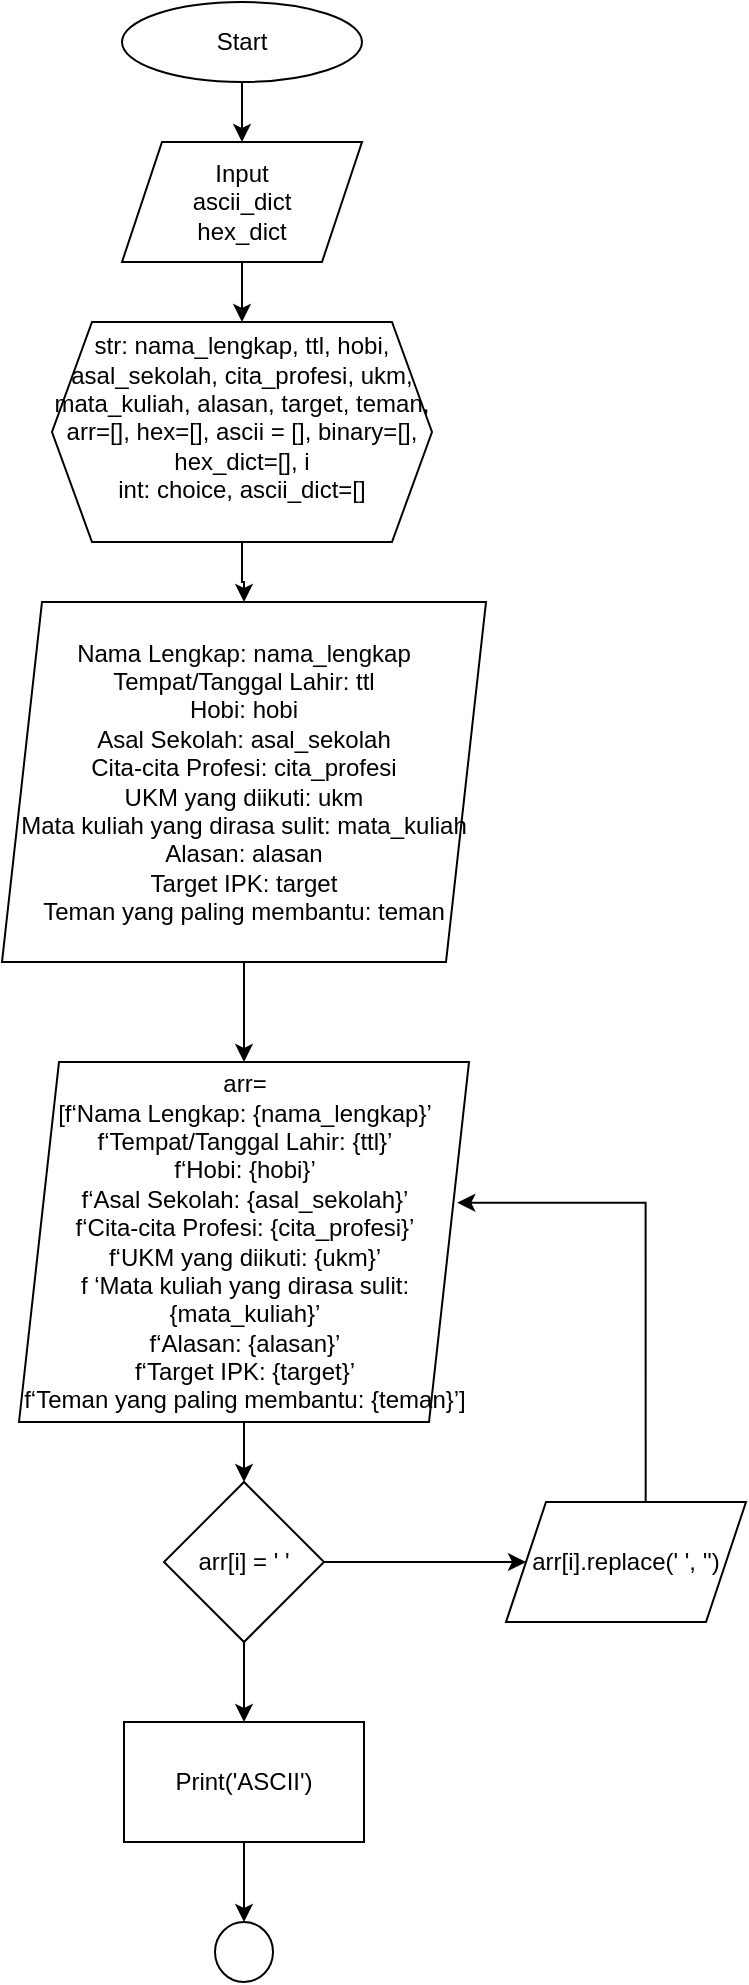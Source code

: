 <mxfile version="24.8.3" pages="2">
  <diagram name="Page-1" id="NLbYfErte86f2kQAr265">
    <mxGraphModel dx="933" dy="422" grid="1" gridSize="10" guides="1" tooltips="1" connect="1" arrows="1" fold="1" page="1" pageScale="1" pageWidth="850" pageHeight="1100" math="0" shadow="0">
      <root>
        <mxCell id="0" />
        <mxCell id="1" parent="0" />
        <mxCell id="FzCeEhtOzYGebA41FtpX-1" value="" style="edgeStyle=orthogonalEdgeStyle;rounded=0;orthogonalLoop=1;jettySize=auto;html=1;" parent="1" source="e-RFzEgXo59aqeGIlqi0-1" target="e-RFzEgXo59aqeGIlqi0-8" edge="1">
          <mxGeometry relative="1" as="geometry" />
        </mxCell>
        <mxCell id="e-RFzEgXo59aqeGIlqi0-1" value="Start" style="ellipse;whiteSpace=wrap;html=1;" parent="1" vertex="1">
          <mxGeometry x="340" y="50" width="120" height="40" as="geometry" />
        </mxCell>
        <mxCell id="FzCeEhtOzYGebA41FtpX-3" value="" style="edgeStyle=orthogonalEdgeStyle;rounded=0;orthogonalLoop=1;jettySize=auto;html=1;" parent="1" source="e-RFzEgXo59aqeGIlqi0-2" target="e-RFzEgXo59aqeGIlqi0-4" edge="1">
          <mxGeometry relative="1" as="geometry" />
        </mxCell>
        <mxCell id="e-RFzEgXo59aqeGIlqi0-2" value="&lt;div&gt;str: nama_lengkap, ttl, hobi, asal_sekolah, cita_profesi, ukm, mata_kuliah, alasan, target, teman, arr=[], hex=[], ascii = [], binary=[], hex_dict=[], i&lt;/div&gt;&lt;div&gt;int: choice, ascii_dict=[]&lt;/div&gt;&lt;div&gt;&lt;br&gt;&lt;/div&gt;" style="shape=hexagon;perimeter=hexagonPerimeter2;whiteSpace=wrap;html=1;fixedSize=1;" parent="1" vertex="1">
          <mxGeometry x="305" y="210" width="190" height="110" as="geometry" />
        </mxCell>
        <mxCell id="FzCeEhtOzYGebA41FtpX-6" value="" style="edgeStyle=orthogonalEdgeStyle;rounded=0;orthogonalLoop=1;jettySize=auto;html=1;" parent="1" source="e-RFzEgXo59aqeGIlqi0-4" target="FzCeEhtOzYGebA41FtpX-5" edge="1">
          <mxGeometry relative="1" as="geometry" />
        </mxCell>
        <mxCell id="e-RFzEgXo59aqeGIlqi0-4" value="&lt;div&gt;Nama Lengkap: nama_lengkap&lt;/div&gt;&lt;div&gt;Tempat/Tanggal Lahir: ttl&lt;/div&gt;&lt;div&gt;Hobi: hobi&lt;/div&gt;&lt;div&gt;Asal Sekolah: asal_sekolah&lt;/div&gt;&lt;div&gt;Cita-cita Profesi: cita_profesi&lt;/div&gt;&lt;div&gt;UKM yang diikuti: ukm&lt;/div&gt;&lt;div&gt;Mata kuliah yang dirasa sulit: mata_kuliah&lt;/div&gt;&lt;div&gt;Alasan: alasan&lt;/div&gt;&lt;div&gt;Target IPK: target&lt;/div&gt;&lt;div&gt;Teman yang paling membantu: teman&lt;/div&gt;" style="shape=parallelogram;perimeter=parallelogramPerimeter;whiteSpace=wrap;html=1;fixedSize=1;" parent="1" vertex="1">
          <mxGeometry x="280" y="350" width="242" height="180" as="geometry" />
        </mxCell>
        <mxCell id="FzCeEhtOzYGebA41FtpX-2" value="" style="edgeStyle=orthogonalEdgeStyle;rounded=0;orthogonalLoop=1;jettySize=auto;html=1;" parent="1" source="e-RFzEgXo59aqeGIlqi0-8" target="e-RFzEgXo59aqeGIlqi0-2" edge="1">
          <mxGeometry relative="1" as="geometry" />
        </mxCell>
        <mxCell id="e-RFzEgXo59aqeGIlqi0-8" value="Input&lt;div&gt;ascii_dict&lt;/div&gt;&lt;div&gt;hex_dict&lt;/div&gt;" style="shape=parallelogram;perimeter=parallelogramPerimeter;whiteSpace=wrap;html=1;fixedSize=1;" parent="1" vertex="1">
          <mxGeometry x="340" y="120" width="120" height="60" as="geometry" />
        </mxCell>
        <mxCell id="nr89RPBQDYeujVNrXuJ4-3" value="" style="edgeStyle=orthogonalEdgeStyle;rounded=0;orthogonalLoop=1;jettySize=auto;html=1;" edge="1" parent="1" source="FzCeEhtOzYGebA41FtpX-5" target="nr89RPBQDYeujVNrXuJ4-2">
          <mxGeometry relative="1" as="geometry" />
        </mxCell>
        <mxCell id="FzCeEhtOzYGebA41FtpX-5" value="arr=&#xa;[f‘Nama Lengkap: {nama_lengkap}’&#xa;f‘Tempat/Tanggal Lahir: {ttl}’&#xa;f‘Hobi: {hobi}’&#xa;f‘Asal Sekolah: {asal_sekolah}’&#xa;f‘Cita-cita Profesi: {cita_profesi}’&#xa;f‘UKM yang diikuti: {ukm}’&#xa;f ‘Mata kuliah yang dirasa sulit: {mata_kuliah}’&#xa;f‘Alasan: {alasan}’&#xa;f‘Target IPK: {target}’&#xa;f‘Teman yang paling membantu: {teman}’]" style="shape=parallelogram;perimeter=parallelogramPerimeter;whiteSpace=wrap;html=1;fixedSize=1;" parent="1" vertex="1">
          <mxGeometry x="288.5" y="580" width="225" height="180" as="geometry" />
        </mxCell>
        <mxCell id="nr89RPBQDYeujVNrXuJ4-5" value="" style="edgeStyle=orthogonalEdgeStyle;rounded=0;orthogonalLoop=1;jettySize=auto;html=1;" edge="1" parent="1" source="nr89RPBQDYeujVNrXuJ4-2" target="nr89RPBQDYeujVNrXuJ4-4">
          <mxGeometry relative="1" as="geometry" />
        </mxCell>
        <mxCell id="M8_m2ENC0i7t5kcK-tPY-2" value="" style="edgeStyle=orthogonalEdgeStyle;rounded=0;orthogonalLoop=1;jettySize=auto;html=1;" edge="1" parent="1" source="nr89RPBQDYeujVNrXuJ4-2" target="M8_m2ENC0i7t5kcK-tPY-1">
          <mxGeometry relative="1" as="geometry" />
        </mxCell>
        <mxCell id="nr89RPBQDYeujVNrXuJ4-2" value="arr[i] = &#39; &#39;" style="rhombus;whiteSpace=wrap;html=1;" vertex="1" parent="1">
          <mxGeometry x="361" y="790" width="80" height="80" as="geometry" />
        </mxCell>
        <mxCell id="nr89RPBQDYeujVNrXuJ4-8" value="" style="edgeStyle=orthogonalEdgeStyle;rounded=0;orthogonalLoop=1;jettySize=auto;html=1;exitX=0.582;exitY=0.015;exitDx=0;exitDy=0;exitPerimeter=0;entryX=0.974;entryY=0.391;entryDx=0;entryDy=0;entryPerimeter=0;" edge="1" parent="1" source="nr89RPBQDYeujVNrXuJ4-4" target="FzCeEhtOzYGebA41FtpX-5">
          <mxGeometry relative="1" as="geometry">
            <mxPoint x="602" y="790" as="sourcePoint" />
            <mxPoint x="532" y="650" as="targetPoint" />
            <Array as="points">
              <mxPoint x="602" y="650" />
            </Array>
          </mxGeometry>
        </mxCell>
        <mxCell id="nr89RPBQDYeujVNrXuJ4-4" value="arr[i].replace(&#39; &#39;, &#39;&#39;)" style="shape=parallelogram;perimeter=parallelogramPerimeter;whiteSpace=wrap;html=1;fixedSize=1;" vertex="1" parent="1">
          <mxGeometry x="532" y="800" width="120" height="60" as="geometry" />
        </mxCell>
        <mxCell id="TGNnajkk_BWmFQCVkguN-4" value="" style="edgeStyle=orthogonalEdgeStyle;rounded=0;orthogonalLoop=1;jettySize=auto;html=1;" edge="1" parent="1" source="M8_m2ENC0i7t5kcK-tPY-1" target="TGNnajkk_BWmFQCVkguN-3">
          <mxGeometry relative="1" as="geometry" />
        </mxCell>
        <mxCell id="M8_m2ENC0i7t5kcK-tPY-1" value="Print(&#39;ASCII&#39;)" style="rounded=0;whiteSpace=wrap;html=1;" vertex="1" parent="1">
          <mxGeometry x="341" y="910" width="120" height="60" as="geometry" />
        </mxCell>
        <mxCell id="TGNnajkk_BWmFQCVkguN-3" value="" style="ellipse;whiteSpace=wrap;html=1;rounded=0;" vertex="1" parent="1">
          <mxGeometry x="386.5" y="1010" width="29" height="30" as="geometry" />
        </mxCell>
      </root>
    </mxGraphModel>
  </diagram>
  <diagram id="F2Xec6qy9dTMnJSmgC8s" name="Page-2">
    <mxGraphModel dx="747" dy="337" grid="1" gridSize="10" guides="1" tooltips="1" connect="1" arrows="1" fold="1" page="1" pageScale="1" pageWidth="850" pageHeight="1100" math="0" shadow="0">
      <root>
        <mxCell id="0" />
        <mxCell id="1" parent="0" />
        <mxCell id="L-ubrw7Sf7KJpDMomgyH-6" value="" style="edgeStyle=orthogonalEdgeStyle;rounded=0;orthogonalLoop=1;jettySize=auto;html=1;" edge="1" parent="1" source="L-ubrw7Sf7KJpDMomgyH-1" target="L-ubrw7Sf7KJpDMomgyH-3">
          <mxGeometry relative="1" as="geometry" />
        </mxCell>
        <mxCell id="L-ubrw7Sf7KJpDMomgyH-1" value="" style="ellipse;whiteSpace=wrap;html=1;aspect=fixed;" vertex="1" parent="1">
          <mxGeometry x="240" y="30" width="30" height="30" as="geometry" />
        </mxCell>
        <mxCell id="L-ubrw7Sf7KJpDMomgyH-7" value="" style="edgeStyle=orthogonalEdgeStyle;rounded=0;orthogonalLoop=1;jettySize=auto;html=1;" edge="1" parent="1" source="L-ubrw7Sf7KJpDMomgyH-3" target="L-ubrw7Sf7KJpDMomgyH-5">
          <mxGeometry relative="1" as="geometry" />
        </mxCell>
        <mxCell id="L-ubrw7Sf7KJpDMomgyH-3" value="For word in arr" style="rounded=0;whiteSpace=wrap;html=1;" vertex="1" parent="1">
          <mxGeometry x="195" y="100" width="120" height="60" as="geometry" />
        </mxCell>
        <mxCell id="7QTjGNmi5XcqYx-SAbA0-6" value="" style="edgeStyle=orthogonalEdgeStyle;rounded=0;orthogonalLoop=1;jettySize=auto;html=1;" edge="1" parent="1" source="L-ubrw7Sf7KJpDMomgyH-4" target="L-ubrw7Sf7KJpDMomgyH-10">
          <mxGeometry relative="1" as="geometry" />
        </mxCell>
        <mxCell id="L-ubrw7Sf7KJpDMomgyH-4" value="For word in arr" style="rounded=0;whiteSpace=wrap;html=1;" vertex="1" parent="1">
          <mxGeometry x="195" y="690" width="120" height="60" as="geometry" />
        </mxCell>
        <mxCell id="L-ubrw7Sf7KJpDMomgyH-9" value="" style="edgeStyle=orthogonalEdgeStyle;rounded=0;orthogonalLoop=1;jettySize=auto;html=1;" edge="1" parent="1" source="L-ubrw7Sf7KJpDMomgyH-5" target="L-ubrw7Sf7KJpDMomgyH-8">
          <mxGeometry relative="1" as="geometry" />
        </mxCell>
        <mxCell id="L-ubrw7Sf7KJpDMomgyH-5" value="For char in word" style="rounded=0;whiteSpace=wrap;html=1;" vertex="1" parent="1">
          <mxGeometry x="195" y="200" width="120" height="60" as="geometry" />
        </mxCell>
        <mxCell id="L-ubrw7Sf7KJpDMomgyH-12" value="" style="edgeStyle=orthogonalEdgeStyle;rounded=0;orthogonalLoop=1;jettySize=auto;html=1;" edge="1" parent="1" source="L-ubrw7Sf7KJpDMomgyH-8">
          <mxGeometry relative="1" as="geometry">
            <mxPoint x="190" y="130" as="targetPoint" />
            <Array as="points">
              <mxPoint x="71" y="330" />
            </Array>
          </mxGeometry>
        </mxCell>
        <mxCell id="L-ubrw7Sf7KJpDMomgyH-16" value="" style="edgeStyle=orthogonalEdgeStyle;rounded=0;orthogonalLoop=1;jettySize=auto;html=1;" edge="1" parent="1" source="L-ubrw7Sf7KJpDMomgyH-8" target="L-ubrw7Sf7KJpDMomgyH-13">
          <mxGeometry relative="1" as="geometry" />
        </mxCell>
        <mxCell id="L-ubrw7Sf7KJpDMomgyH-8" value="char in ascii_dict" style="rhombus;whiteSpace=wrap;html=1;" vertex="1" parent="1">
          <mxGeometry x="215" y="290" width="80" height="80" as="geometry" />
        </mxCell>
        <mxCell id="7QTjGNmi5XcqYx-SAbA0-8" value="" style="edgeStyle=orthogonalEdgeStyle;rounded=0;orthogonalLoop=1;jettySize=auto;html=1;" edge="1" parent="1" source="L-ubrw7Sf7KJpDMomgyH-10" target="7QTjGNmi5XcqYx-SAbA0-7">
          <mxGeometry relative="1" as="geometry" />
        </mxCell>
        <mxCell id="L-ubrw7Sf7KJpDMomgyH-10" value="For char in word" style="rounded=0;whiteSpace=wrap;html=1;" vertex="1" parent="1">
          <mxGeometry x="195" y="780" width="120" height="60" as="geometry" />
        </mxCell>
        <mxCell id="7QTjGNmi5XcqYx-SAbA0-3" value="" style="edgeStyle=orthogonalEdgeStyle;rounded=0;orthogonalLoop=1;jettySize=auto;html=1;" edge="1" parent="1" source="L-ubrw7Sf7KJpDMomgyH-13" target="7QTjGNmi5XcqYx-SAbA0-2">
          <mxGeometry relative="1" as="geometry" />
        </mxCell>
        <mxCell id="L-ubrw7Sf7KJpDMomgyH-13" value="ascii = ascii.append(word)" style="shape=parallelogram;perimeter=parallelogramPerimeter;whiteSpace=wrap;html=1;fixedSize=1;" vertex="1" parent="1">
          <mxGeometry x="195" y="410" width="120" height="60" as="geometry" />
        </mxCell>
        <mxCell id="7QTjGNmi5XcqYx-SAbA0-5" value="" style="edgeStyle=orthogonalEdgeStyle;rounded=0;orthogonalLoop=1;jettySize=auto;html=1;" edge="1" parent="1" source="7QTjGNmi5XcqYx-SAbA0-1" target="L-ubrw7Sf7KJpDMomgyH-4">
          <mxGeometry relative="1" as="geometry" />
        </mxCell>
        <mxCell id="7QTjGNmi5XcqYx-SAbA0-1" value="Print(&#39;HEX&#39;)" style="rounded=0;whiteSpace=wrap;html=1;" vertex="1" parent="1">
          <mxGeometry x="195" y="600" width="120" height="60" as="geometry" />
        </mxCell>
        <mxCell id="7QTjGNmi5XcqYx-SAbA0-4" value="" style="edgeStyle=orthogonalEdgeStyle;rounded=0;orthogonalLoop=1;jettySize=auto;html=1;" edge="1" parent="1" source="7QTjGNmi5XcqYx-SAbA0-2" target="7QTjGNmi5XcqYx-SAbA0-1">
          <mxGeometry relative="1" as="geometry" />
        </mxCell>
        <mxCell id="7QTjGNmi5XcqYx-SAbA0-2" value="Print(ascii)" style="rounded=0;whiteSpace=wrap;html=1;" vertex="1" parent="1">
          <mxGeometry x="195" y="510" width="120" height="60" as="geometry" />
        </mxCell>
        <mxCell id="7QTjGNmi5XcqYx-SAbA0-10" value="" style="edgeStyle=orthogonalEdgeStyle;rounded=0;orthogonalLoop=1;jettySize=auto;html=1;" edge="1" parent="1" source="7QTjGNmi5XcqYx-SAbA0-7">
          <mxGeometry relative="1" as="geometry">
            <mxPoint x="190" y="730" as="targetPoint" />
            <Array as="points">
              <mxPoint x="70" y="910" />
              <mxPoint x="70" y="730" />
            </Array>
          </mxGeometry>
        </mxCell>
        <mxCell id="7QTjGNmi5XcqYx-SAbA0-16" value="" style="edgeStyle=orthogonalEdgeStyle;rounded=0;orthogonalLoop=1;jettySize=auto;html=1;" edge="1" parent="1" source="7QTjGNmi5XcqYx-SAbA0-7" target="7QTjGNmi5XcqYx-SAbA0-12">
          <mxGeometry relative="1" as="geometry">
            <mxPoint x="490" y="60" as="targetPoint" />
            <Array as="points">
              <mxPoint x="491" y="910" />
              <mxPoint x="491" y="60" />
            </Array>
          </mxGeometry>
        </mxCell>
        <mxCell id="7QTjGNmi5XcqYx-SAbA0-7" value="char in hex_dict" style="rhombus;whiteSpace=wrap;html=1;" vertex="1" parent="1">
          <mxGeometry x="215" y="870" width="80" height="80" as="geometry" />
        </mxCell>
        <mxCell id="7QTjGNmi5XcqYx-SAbA0-17" value="" style="edgeStyle=orthogonalEdgeStyle;rounded=0;orthogonalLoop=1;jettySize=auto;html=1;" edge="1" parent="1" source="7QTjGNmi5XcqYx-SAbA0-12" target="7QTjGNmi5XcqYx-SAbA0-14">
          <mxGeometry relative="1" as="geometry" />
        </mxCell>
        <mxCell id="7QTjGNmi5XcqYx-SAbA0-12" value="hex = hex.append(word)" style="shape=parallelogram;perimeter=parallelogramPerimeter;whiteSpace=wrap;html=1;fixedSize=1;" vertex="1" parent="1">
          <mxGeometry x="590" y="30" width="120" height="60" as="geometry" />
        </mxCell>
        <mxCell id="7QTjGNmi5XcqYx-SAbA0-13" value="Print(&#39;BINARY&#39;)" style="rounded=0;whiteSpace=wrap;html=1;" vertex="1" parent="1">
          <mxGeometry x="590" y="210" width="120" height="60" as="geometry" />
        </mxCell>
        <mxCell id="7QTjGNmi5XcqYx-SAbA0-18" value="" style="edgeStyle=orthogonalEdgeStyle;rounded=0;orthogonalLoop=1;jettySize=auto;html=1;" edge="1" parent="1" source="7QTjGNmi5XcqYx-SAbA0-14" target="7QTjGNmi5XcqYx-SAbA0-13">
          <mxGeometry relative="1" as="geometry" />
        </mxCell>
        <mxCell id="7QTjGNmi5XcqYx-SAbA0-14" value="Print(hex)" style="rounded=0;whiteSpace=wrap;html=1;" vertex="1" parent="1">
          <mxGeometry x="590" y="120" width="120" height="60" as="geometry" />
        </mxCell>
      </root>
    </mxGraphModel>
  </diagram>
</mxfile>
